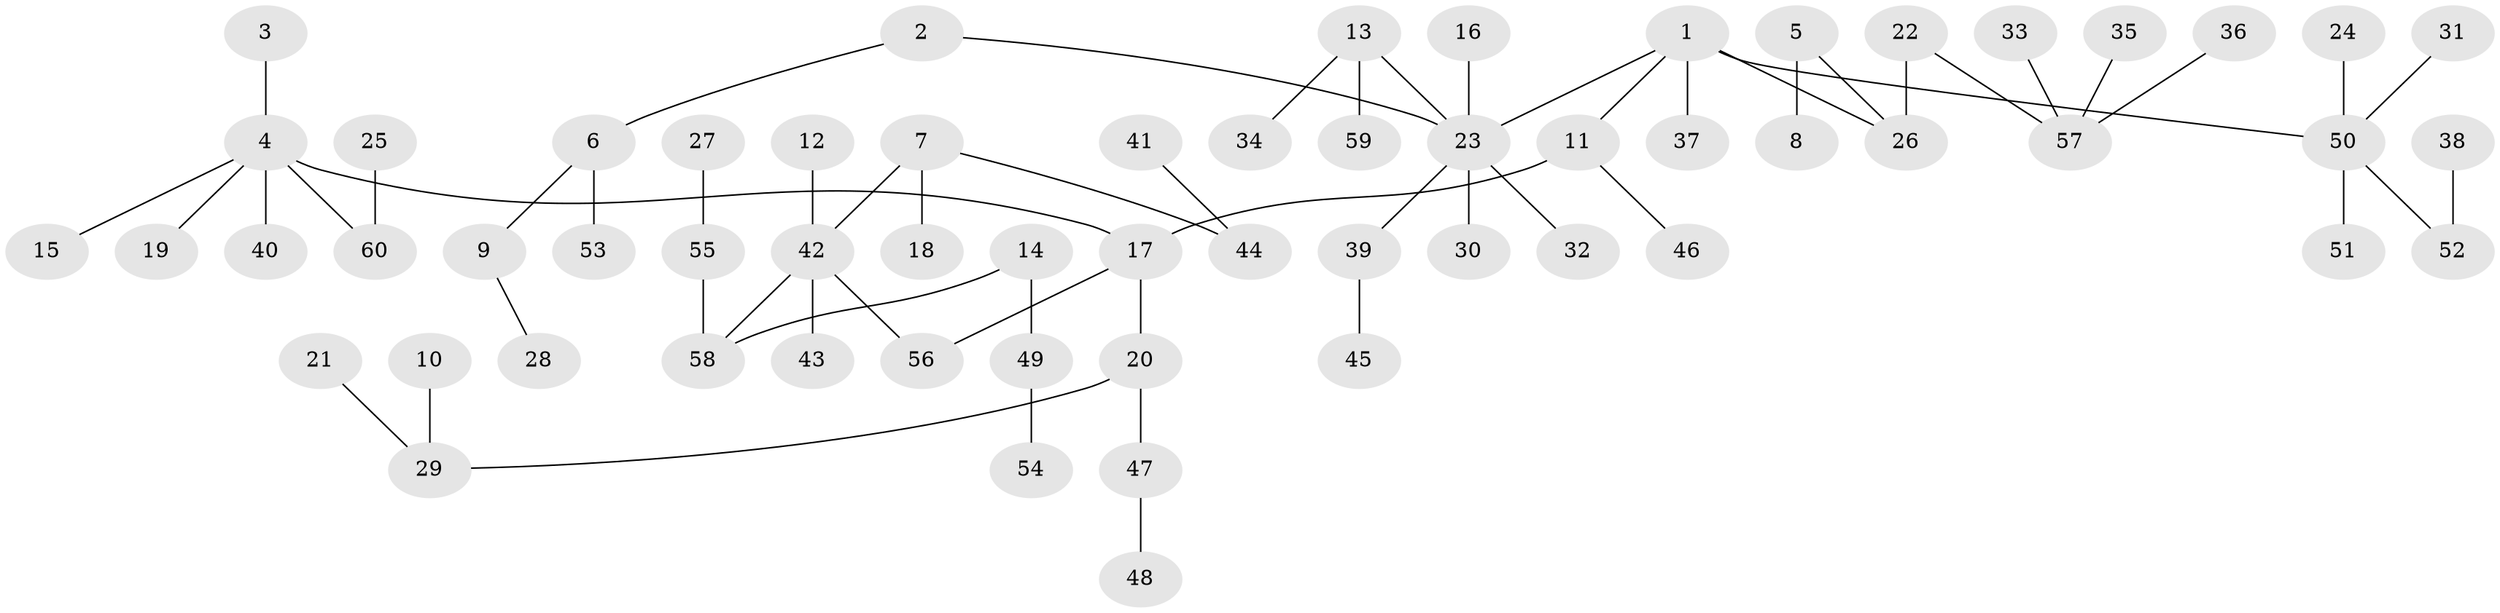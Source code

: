 // original degree distribution, {5: 0.041666666666666664, 3: 0.09166666666666666, 7: 0.016666666666666666, 9: 0.008333333333333333, 2: 0.24166666666666667, 4: 0.075, 1: 0.525}
// Generated by graph-tools (version 1.1) at 2025/02/03/09/25 03:02:25]
// undirected, 60 vertices, 59 edges
graph export_dot {
graph [start="1"]
  node [color=gray90,style=filled];
  1;
  2;
  3;
  4;
  5;
  6;
  7;
  8;
  9;
  10;
  11;
  12;
  13;
  14;
  15;
  16;
  17;
  18;
  19;
  20;
  21;
  22;
  23;
  24;
  25;
  26;
  27;
  28;
  29;
  30;
  31;
  32;
  33;
  34;
  35;
  36;
  37;
  38;
  39;
  40;
  41;
  42;
  43;
  44;
  45;
  46;
  47;
  48;
  49;
  50;
  51;
  52;
  53;
  54;
  55;
  56;
  57;
  58;
  59;
  60;
  1 -- 11 [weight=1.0];
  1 -- 23 [weight=1.0];
  1 -- 26 [weight=1.0];
  1 -- 37 [weight=1.0];
  1 -- 50 [weight=1.0];
  2 -- 6 [weight=1.0];
  2 -- 23 [weight=1.0];
  3 -- 4 [weight=1.0];
  4 -- 15 [weight=1.0];
  4 -- 17 [weight=1.0];
  4 -- 19 [weight=1.0];
  4 -- 40 [weight=1.0];
  4 -- 60 [weight=1.0];
  5 -- 8 [weight=1.0];
  5 -- 26 [weight=1.0];
  6 -- 9 [weight=1.0];
  6 -- 53 [weight=1.0];
  7 -- 18 [weight=1.0];
  7 -- 42 [weight=1.0];
  7 -- 44 [weight=1.0];
  9 -- 28 [weight=1.0];
  10 -- 29 [weight=1.0];
  11 -- 17 [weight=1.0];
  11 -- 46 [weight=1.0];
  12 -- 42 [weight=1.0];
  13 -- 23 [weight=1.0];
  13 -- 34 [weight=1.0];
  13 -- 59 [weight=1.0];
  14 -- 49 [weight=1.0];
  14 -- 58 [weight=1.0];
  16 -- 23 [weight=1.0];
  17 -- 20 [weight=1.0];
  17 -- 56 [weight=1.0];
  20 -- 29 [weight=1.0];
  20 -- 47 [weight=1.0];
  21 -- 29 [weight=1.0];
  22 -- 26 [weight=1.0];
  22 -- 57 [weight=1.0];
  23 -- 30 [weight=1.0];
  23 -- 32 [weight=1.0];
  23 -- 39 [weight=1.0];
  24 -- 50 [weight=1.0];
  25 -- 60 [weight=1.0];
  27 -- 55 [weight=1.0];
  31 -- 50 [weight=1.0];
  33 -- 57 [weight=1.0];
  35 -- 57 [weight=1.0];
  36 -- 57 [weight=1.0];
  38 -- 52 [weight=1.0];
  39 -- 45 [weight=1.0];
  41 -- 44 [weight=1.0];
  42 -- 43 [weight=1.0];
  42 -- 56 [weight=1.0];
  42 -- 58 [weight=1.0];
  47 -- 48 [weight=1.0];
  49 -- 54 [weight=1.0];
  50 -- 51 [weight=1.0];
  50 -- 52 [weight=1.0];
  55 -- 58 [weight=1.0];
}
